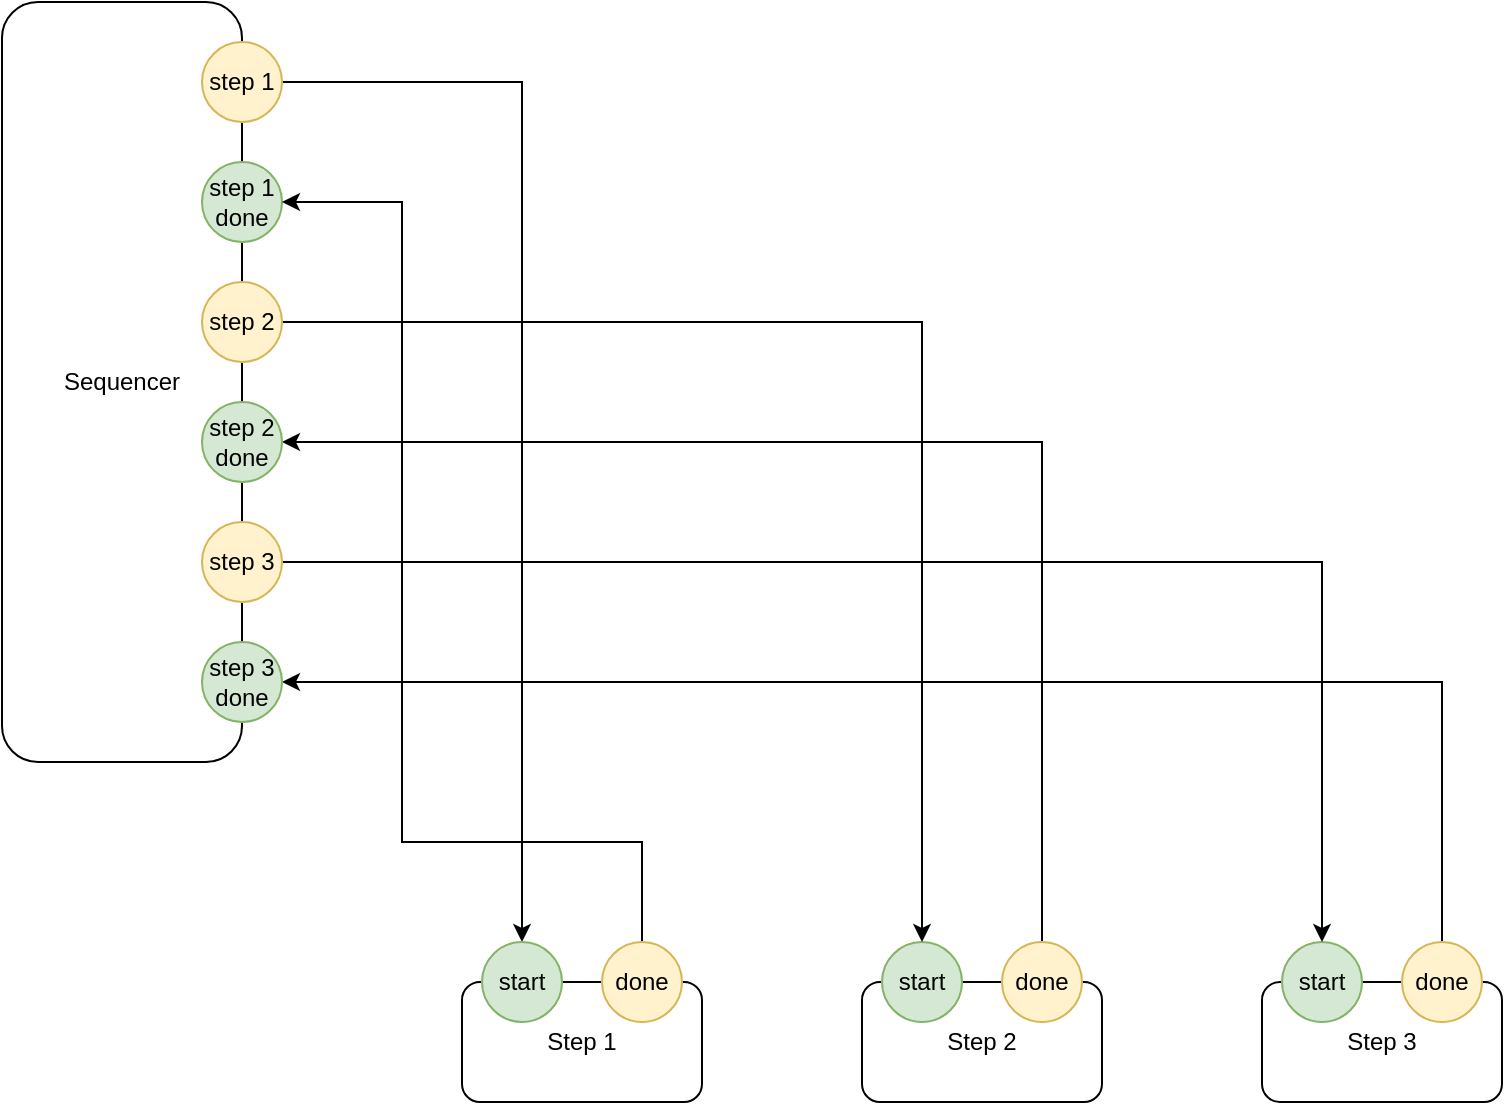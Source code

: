 <mxfile version="14.6.13" type="device" pages="2"><diagram id="NMaAtOWOSKffdjKOdswV" name="basic"><mxGraphModel dx="1106" dy="852" grid="1" gridSize="10" guides="1" tooltips="1" connect="1" arrows="1" fold="1" page="1" pageScale="1" pageWidth="1100" pageHeight="850" math="0" shadow="0"><root><mxCell id="0"/><mxCell id="1" parent="0"/><mxCell id="_YLQ45stM18eZwiYF7Xp-1" value="Sequencer" style="rounded=1;whiteSpace=wrap;html=1;" vertex="1" parent="1"><mxGeometry x="120" y="120" width="120" height="380" as="geometry"/></mxCell><mxCell id="_YLQ45stM18eZwiYF7Xp-2" value="Step 1" style="rounded=1;whiteSpace=wrap;html=1;" vertex="1" parent="1"><mxGeometry x="350" y="610" width="120" height="60" as="geometry"/></mxCell><mxCell id="_YLQ45stM18eZwiYF7Xp-26" style="edgeStyle=orthogonalEdgeStyle;rounded=0;orthogonalLoop=1;jettySize=auto;html=1;" edge="1" parent="1" source="_YLQ45stM18eZwiYF7Xp-5" target="_YLQ45stM18eZwiYF7Xp-7"><mxGeometry relative="1" as="geometry"/></mxCell><mxCell id="_YLQ45stM18eZwiYF7Xp-5" value="step 1" style="ellipse;whiteSpace=wrap;html=1;aspect=fixed;fillColor=#fff2cc;strokeColor=#d6b656;" vertex="1" parent="1"><mxGeometry x="220" y="140" width="40" height="40" as="geometry"/></mxCell><mxCell id="_YLQ45stM18eZwiYF7Xp-6" value="step 1 done" style="ellipse;whiteSpace=wrap;html=1;aspect=fixed;fillColor=#d5e8d4;strokeColor=#82b366;" vertex="1" parent="1"><mxGeometry x="220" y="200" width="40" height="40" as="geometry"/></mxCell><mxCell id="_YLQ45stM18eZwiYF7Xp-7" value="start" style="ellipse;whiteSpace=wrap;html=1;aspect=fixed;fillColor=#d5e8d4;strokeColor=#82b366;" vertex="1" parent="1"><mxGeometry x="360" y="590" width="40" height="40" as="geometry"/></mxCell><mxCell id="_YLQ45stM18eZwiYF7Xp-27" style="edgeStyle=orthogonalEdgeStyle;rounded=0;orthogonalLoop=1;jettySize=auto;html=1;" edge="1" parent="1" source="_YLQ45stM18eZwiYF7Xp-8" target="_YLQ45stM18eZwiYF7Xp-6"><mxGeometry relative="1" as="geometry"><Array as="points"><mxPoint x="440" y="540"/><mxPoint x="320" y="540"/><mxPoint x="320" y="220"/></Array></mxGeometry></mxCell><mxCell id="_YLQ45stM18eZwiYF7Xp-8" value="done" style="ellipse;whiteSpace=wrap;html=1;aspect=fixed;fillColor=#fff2cc;strokeColor=#d6b656;" vertex="1" parent="1"><mxGeometry x="420" y="590" width="40" height="40" as="geometry"/></mxCell><mxCell id="_YLQ45stM18eZwiYF7Xp-16" value="Step 2" style="rounded=1;whiteSpace=wrap;html=1;" vertex="1" parent="1"><mxGeometry x="550" y="610" width="120" height="60" as="geometry"/></mxCell><mxCell id="_YLQ45stM18eZwiYF7Xp-17" value="start" style="ellipse;whiteSpace=wrap;html=1;aspect=fixed;fillColor=#d5e8d4;strokeColor=#82b366;" vertex="1" parent="1"><mxGeometry x="560" y="590" width="40" height="40" as="geometry"/></mxCell><mxCell id="_YLQ45stM18eZwiYF7Xp-29" style="edgeStyle=orthogonalEdgeStyle;rounded=0;orthogonalLoop=1;jettySize=auto;html=1;exitX=0.5;exitY=0;exitDx=0;exitDy=0;entryX=1;entryY=0.5;entryDx=0;entryDy=0;" edge="1" parent="1" source="_YLQ45stM18eZwiYF7Xp-18" target="_YLQ45stM18eZwiYF7Xp-23"><mxGeometry relative="1" as="geometry"/></mxCell><mxCell id="_YLQ45stM18eZwiYF7Xp-18" value="done" style="ellipse;whiteSpace=wrap;html=1;aspect=fixed;fillColor=#fff2cc;strokeColor=#d6b656;" vertex="1" parent="1"><mxGeometry x="620" y="590" width="40" height="40" as="geometry"/></mxCell><mxCell id="_YLQ45stM18eZwiYF7Xp-19" value="Step 3" style="rounded=1;whiteSpace=wrap;html=1;" vertex="1" parent="1"><mxGeometry x="750" y="610" width="120" height="60" as="geometry"/></mxCell><mxCell id="_YLQ45stM18eZwiYF7Xp-20" value="start" style="ellipse;whiteSpace=wrap;html=1;aspect=fixed;fillColor=#d5e8d4;strokeColor=#82b366;" vertex="1" parent="1"><mxGeometry x="760" y="590" width="40" height="40" as="geometry"/></mxCell><mxCell id="_YLQ45stM18eZwiYF7Xp-31" style="edgeStyle=orthogonalEdgeStyle;rounded=0;orthogonalLoop=1;jettySize=auto;html=1;exitX=0.5;exitY=0;exitDx=0;exitDy=0;entryX=1;entryY=0.5;entryDx=0;entryDy=0;" edge="1" parent="1" source="_YLQ45stM18eZwiYF7Xp-21" target="_YLQ45stM18eZwiYF7Xp-25"><mxGeometry relative="1" as="geometry"/></mxCell><mxCell id="_YLQ45stM18eZwiYF7Xp-21" value="done" style="ellipse;whiteSpace=wrap;html=1;aspect=fixed;fillColor=#fff2cc;strokeColor=#d6b656;" vertex="1" parent="1"><mxGeometry x="820" y="590" width="40" height="40" as="geometry"/></mxCell><mxCell id="_YLQ45stM18eZwiYF7Xp-28" style="edgeStyle=orthogonalEdgeStyle;rounded=0;orthogonalLoop=1;jettySize=auto;html=1;entryX=0.5;entryY=0;entryDx=0;entryDy=0;" edge="1" parent="1" source="_YLQ45stM18eZwiYF7Xp-22" target="_YLQ45stM18eZwiYF7Xp-17"><mxGeometry relative="1" as="geometry"/></mxCell><mxCell id="_YLQ45stM18eZwiYF7Xp-22" value="step 2" style="ellipse;whiteSpace=wrap;html=1;aspect=fixed;fillColor=#fff2cc;strokeColor=#d6b656;" vertex="1" parent="1"><mxGeometry x="220" y="260" width="40" height="40" as="geometry"/></mxCell><mxCell id="_YLQ45stM18eZwiYF7Xp-23" value="step 2 done" style="ellipse;whiteSpace=wrap;html=1;aspect=fixed;fillColor=#d5e8d4;strokeColor=#82b366;" vertex="1" parent="1"><mxGeometry x="220" y="320" width="40" height="40" as="geometry"/></mxCell><mxCell id="_YLQ45stM18eZwiYF7Xp-30" style="edgeStyle=orthogonalEdgeStyle;rounded=0;orthogonalLoop=1;jettySize=auto;html=1;exitX=1;exitY=0.5;exitDx=0;exitDy=0;entryX=0.5;entryY=0;entryDx=0;entryDy=0;" edge="1" parent="1" source="_YLQ45stM18eZwiYF7Xp-24" target="_YLQ45stM18eZwiYF7Xp-20"><mxGeometry relative="1" as="geometry"/></mxCell><mxCell id="_YLQ45stM18eZwiYF7Xp-24" value="step 3" style="ellipse;whiteSpace=wrap;html=1;aspect=fixed;fillColor=#fff2cc;strokeColor=#d6b656;" vertex="1" parent="1"><mxGeometry x="220" y="380" width="40" height="40" as="geometry"/></mxCell><mxCell id="_YLQ45stM18eZwiYF7Xp-25" value="step 3 done" style="ellipse;whiteSpace=wrap;html=1;aspect=fixed;fillColor=#d5e8d4;strokeColor=#82b366;" vertex="1" parent="1"><mxGeometry x="220" y="440" width="40" height="40" as="geometry"/></mxCell></root></mxGraphModel></diagram><diagram id="sOUli8b6PpBBNNDol4SR" name="changedlayout"><mxGraphModel dx="1106" dy="852" grid="1" gridSize="10" guides="1" tooltips="1" connect="1" arrows="1" fold="1" page="1" pageScale="1" pageWidth="1100" pageHeight="850" math="0" shadow="0"><root><mxCell id="CsU4Sm-f-ZNgjKXE_n5P-0"/><mxCell id="CsU4Sm-f-ZNgjKXE_n5P-1" parent="CsU4Sm-f-ZNgjKXE_n5P-0"/><mxCell id="CsU4Sm-f-ZNgjKXE_n5P-2" value="Sequencer" style="rounded=1;whiteSpace=wrap;html=1;" vertex="1" parent="CsU4Sm-f-ZNgjKXE_n5P-1"><mxGeometry x="350" y="320" width="550" height="90" as="geometry"/></mxCell><mxCell id="CsU4Sm-f-ZNgjKXE_n5P-14" value="Step 3" style="rounded=1;whiteSpace=wrap;html=1;" vertex="1" parent="CsU4Sm-f-ZNgjKXE_n5P-1"><mxGeometry x="760" y="600" width="120" height="60" as="geometry"/></mxCell><mxCell id="CsU4Sm-f-ZNgjKXE_n5P-15" value="start" style="ellipse;whiteSpace=wrap;html=1;aspect=fixed;fillColor=#d5e8d4;strokeColor=#82b366;" vertex="1" parent="CsU4Sm-f-ZNgjKXE_n5P-1"><mxGeometry x="770" y="580" width="40" height="40" as="geometry"/></mxCell><mxCell id="CsU4Sm-f-ZNgjKXE_n5P-16" style="edgeStyle=orthogonalEdgeStyle;rounded=0;orthogonalLoop=1;jettySize=auto;html=1;exitX=0.5;exitY=0;exitDx=0;exitDy=0;entryX=0.5;entryY=1;entryDx=0;entryDy=0;" edge="1" parent="CsU4Sm-f-ZNgjKXE_n5P-1" source="CsU4Sm-f-ZNgjKXE_n5P-17" target="CsU4Sm-f-ZNgjKXE_n5P-23"><mxGeometry relative="1" as="geometry"/></mxCell><mxCell id="CsU4Sm-f-ZNgjKXE_n5P-17" value="done" style="ellipse;whiteSpace=wrap;html=1;aspect=fixed;fillColor=#fff2cc;strokeColor=#d6b656;" vertex="1" parent="CsU4Sm-f-ZNgjKXE_n5P-1"><mxGeometry x="830" y="580" width="40" height="40" as="geometry"/></mxCell><mxCell id="CsU4Sm-f-ZNgjKXE_n5P-21" style="edgeStyle=orthogonalEdgeStyle;rounded=0;orthogonalLoop=1;jettySize=auto;html=1;exitX=0.5;exitY=1;exitDx=0;exitDy=0;entryX=0.5;entryY=0;entryDx=0;entryDy=0;" edge="1" parent="CsU4Sm-f-ZNgjKXE_n5P-1" source="CsU4Sm-f-ZNgjKXE_n5P-22" target="CsU4Sm-f-ZNgjKXE_n5P-15"><mxGeometry relative="1" as="geometry"/></mxCell><mxCell id="CsU4Sm-f-ZNgjKXE_n5P-22" value="step 3" style="ellipse;whiteSpace=wrap;html=1;aspect=fixed;fillColor=#fff2cc;strokeColor=#d6b656;" vertex="1" parent="CsU4Sm-f-ZNgjKXE_n5P-1"><mxGeometry x="770" y="390" width="40" height="40" as="geometry"/></mxCell><mxCell id="CsU4Sm-f-ZNgjKXE_n5P-23" value="step 3 done" style="ellipse;whiteSpace=wrap;html=1;aspect=fixed;fillColor=#d5e8d4;strokeColor=#82b366;" vertex="1" parent="CsU4Sm-f-ZNgjKXE_n5P-1"><mxGeometry x="830" y="390" width="40" height="40" as="geometry"/></mxCell><mxCell id="CsU4Sm-f-ZNgjKXE_n5P-24" value="Step 2" style="rounded=1;whiteSpace=wrap;html=1;" vertex="1" parent="CsU4Sm-f-ZNgjKXE_n5P-1"><mxGeometry x="560" y="600" width="120" height="60" as="geometry"/></mxCell><mxCell id="CsU4Sm-f-ZNgjKXE_n5P-25" value="start" style="ellipse;whiteSpace=wrap;html=1;aspect=fixed;fillColor=#d5e8d4;strokeColor=#82b366;" vertex="1" parent="CsU4Sm-f-ZNgjKXE_n5P-1"><mxGeometry x="570" y="580" width="40" height="40" as="geometry"/></mxCell><mxCell id="CsU4Sm-f-ZNgjKXE_n5P-26" style="edgeStyle=orthogonalEdgeStyle;rounded=0;orthogonalLoop=1;jettySize=auto;html=1;exitX=0.5;exitY=0;exitDx=0;exitDy=0;entryX=0.5;entryY=1;entryDx=0;entryDy=0;" edge="1" parent="CsU4Sm-f-ZNgjKXE_n5P-1" source="CsU4Sm-f-ZNgjKXE_n5P-27" target="CsU4Sm-f-ZNgjKXE_n5P-30"><mxGeometry relative="1" as="geometry"/></mxCell><mxCell id="CsU4Sm-f-ZNgjKXE_n5P-27" value="done" style="ellipse;whiteSpace=wrap;html=1;aspect=fixed;fillColor=#fff2cc;strokeColor=#d6b656;" vertex="1" parent="CsU4Sm-f-ZNgjKXE_n5P-1"><mxGeometry x="630" y="580" width="40" height="40" as="geometry"/></mxCell><mxCell id="CsU4Sm-f-ZNgjKXE_n5P-28" style="edgeStyle=orthogonalEdgeStyle;rounded=0;orthogonalLoop=1;jettySize=auto;html=1;exitX=0.5;exitY=1;exitDx=0;exitDy=0;entryX=0.5;entryY=0;entryDx=0;entryDy=0;" edge="1" parent="CsU4Sm-f-ZNgjKXE_n5P-1" source="CsU4Sm-f-ZNgjKXE_n5P-29" target="CsU4Sm-f-ZNgjKXE_n5P-25"><mxGeometry relative="1" as="geometry"/></mxCell><mxCell id="CsU4Sm-f-ZNgjKXE_n5P-29" value="step 2" style="ellipse;whiteSpace=wrap;html=1;aspect=fixed;fillColor=#fff2cc;strokeColor=#d6b656;" vertex="1" parent="CsU4Sm-f-ZNgjKXE_n5P-1"><mxGeometry x="570" y="390" width="40" height="40" as="geometry"/></mxCell><mxCell id="CsU4Sm-f-ZNgjKXE_n5P-30" value="step 2 done" style="ellipse;whiteSpace=wrap;html=1;aspect=fixed;fillColor=#d5e8d4;strokeColor=#82b366;" vertex="1" parent="CsU4Sm-f-ZNgjKXE_n5P-1"><mxGeometry x="630" y="390" width="40" height="40" as="geometry"/></mxCell><mxCell id="CsU4Sm-f-ZNgjKXE_n5P-38" value="Step 1" style="rounded=1;whiteSpace=wrap;html=1;" vertex="1" parent="CsU4Sm-f-ZNgjKXE_n5P-1"><mxGeometry x="360" y="600" width="120" height="60" as="geometry"/></mxCell><mxCell id="CsU4Sm-f-ZNgjKXE_n5P-39" value="start" style="ellipse;whiteSpace=wrap;html=1;aspect=fixed;fillColor=#d5e8d4;strokeColor=#82b366;" vertex="1" parent="CsU4Sm-f-ZNgjKXE_n5P-1"><mxGeometry x="370" y="580" width="40" height="40" as="geometry"/></mxCell><mxCell id="CsU4Sm-f-ZNgjKXE_n5P-40" style="edgeStyle=orthogonalEdgeStyle;rounded=0;orthogonalLoop=1;jettySize=auto;html=1;exitX=0.5;exitY=0;exitDx=0;exitDy=0;entryX=0.5;entryY=1;entryDx=0;entryDy=0;" edge="1" parent="CsU4Sm-f-ZNgjKXE_n5P-1" source="CsU4Sm-f-ZNgjKXE_n5P-41" target="CsU4Sm-f-ZNgjKXE_n5P-44"><mxGeometry relative="1" as="geometry"/></mxCell><mxCell id="CsU4Sm-f-ZNgjKXE_n5P-41" value="done" style="ellipse;whiteSpace=wrap;html=1;aspect=fixed;fillColor=#fff2cc;strokeColor=#d6b656;" vertex="1" parent="CsU4Sm-f-ZNgjKXE_n5P-1"><mxGeometry x="430" y="580" width="40" height="40" as="geometry"/></mxCell><mxCell id="CsU4Sm-f-ZNgjKXE_n5P-42" style="edgeStyle=orthogonalEdgeStyle;rounded=0;orthogonalLoop=1;jettySize=auto;html=1;exitX=0.5;exitY=1;exitDx=0;exitDy=0;entryX=0.5;entryY=0;entryDx=0;entryDy=0;" edge="1" parent="CsU4Sm-f-ZNgjKXE_n5P-1" source="CsU4Sm-f-ZNgjKXE_n5P-43" target="CsU4Sm-f-ZNgjKXE_n5P-39"><mxGeometry relative="1" as="geometry"/></mxCell><mxCell id="CsU4Sm-f-ZNgjKXE_n5P-43" value="step 1" style="ellipse;whiteSpace=wrap;html=1;aspect=fixed;fillColor=#fff2cc;strokeColor=#d6b656;" vertex="1" parent="CsU4Sm-f-ZNgjKXE_n5P-1"><mxGeometry x="370" y="390" width="40" height="40" as="geometry"/></mxCell><mxCell id="CsU4Sm-f-ZNgjKXE_n5P-44" value="step 1 done" style="ellipse;whiteSpace=wrap;html=1;aspect=fixed;fillColor=#d5e8d4;strokeColor=#82b366;" vertex="1" parent="CsU4Sm-f-ZNgjKXE_n5P-1"><mxGeometry x="430" y="390" width="40" height="40" as="geometry"/></mxCell></root></mxGraphModel></diagram></mxfile>